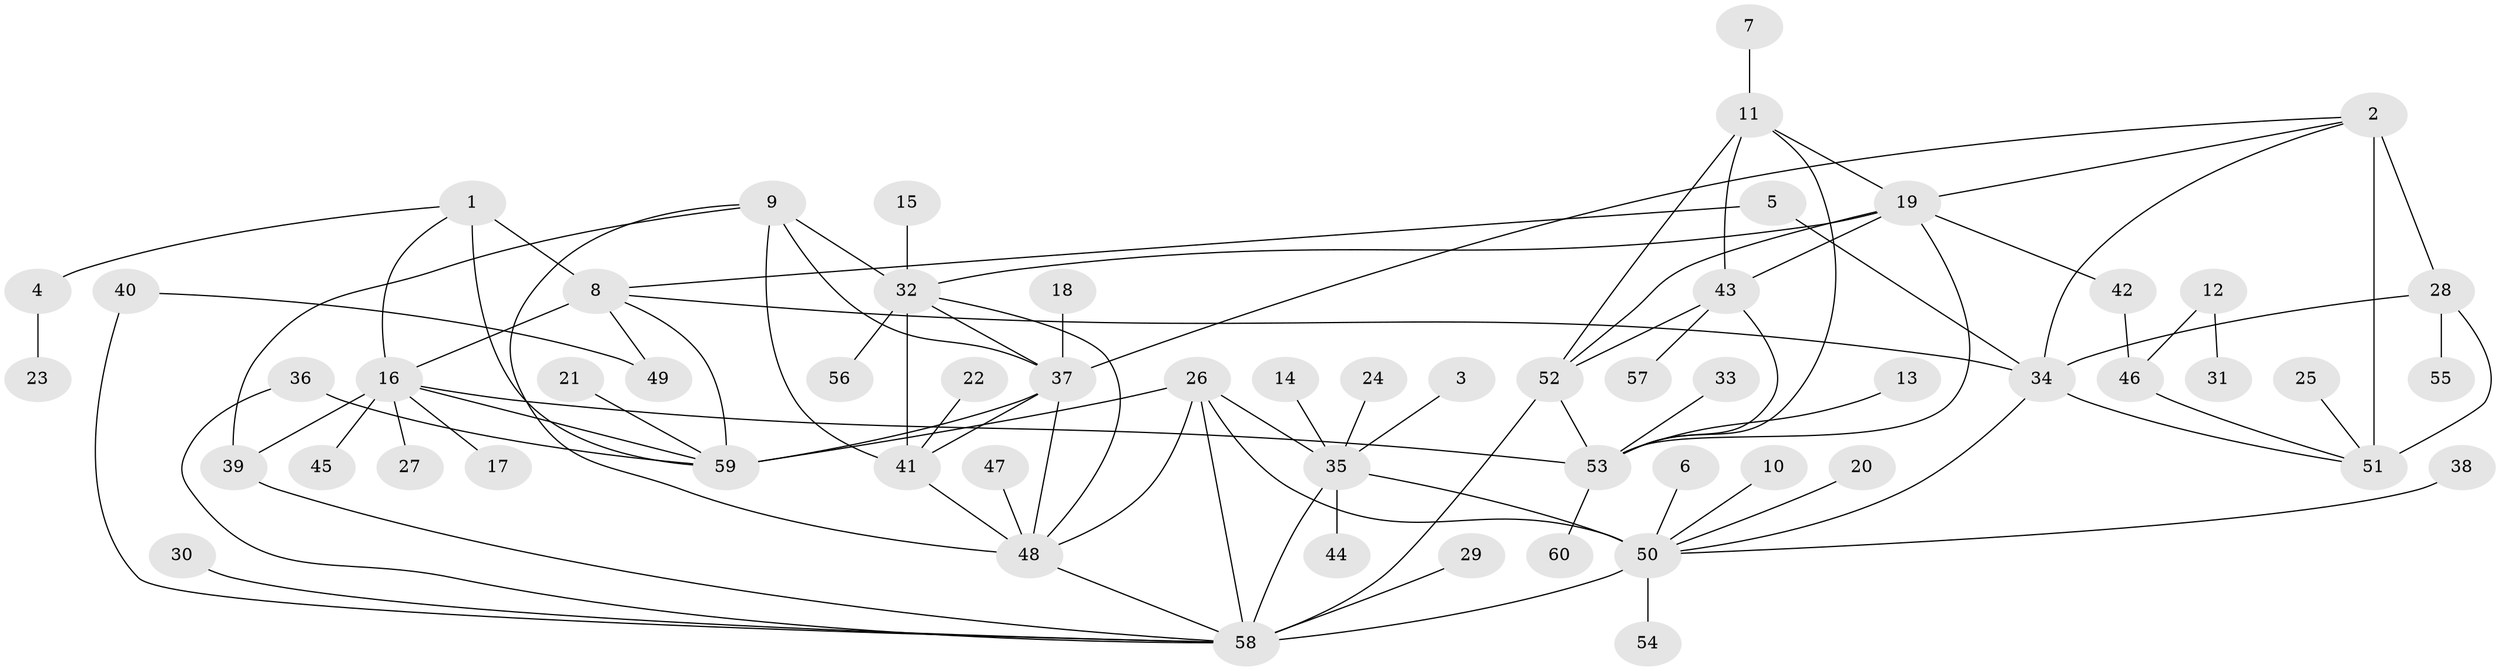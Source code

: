 // original degree distribution, {8: 0.06666666666666667, 6: 0.03333333333333333, 11: 0.016666666666666666, 12: 0.016666666666666666, 5: 0.041666666666666664, 7: 0.03333333333333333, 14: 0.008333333333333333, 9: 0.016666666666666666, 10: 0.025, 1: 0.575, 3: 0.03333333333333333, 2: 0.125, 4: 0.008333333333333333}
// Generated by graph-tools (version 1.1) at 2025/02/03/09/25 03:02:51]
// undirected, 60 vertices, 93 edges
graph export_dot {
graph [start="1"]
  node [color=gray90,style=filled];
  1;
  2;
  3;
  4;
  5;
  6;
  7;
  8;
  9;
  10;
  11;
  12;
  13;
  14;
  15;
  16;
  17;
  18;
  19;
  20;
  21;
  22;
  23;
  24;
  25;
  26;
  27;
  28;
  29;
  30;
  31;
  32;
  33;
  34;
  35;
  36;
  37;
  38;
  39;
  40;
  41;
  42;
  43;
  44;
  45;
  46;
  47;
  48;
  49;
  50;
  51;
  52;
  53;
  54;
  55;
  56;
  57;
  58;
  59;
  60;
  1 -- 4 [weight=1.0];
  1 -- 8 [weight=3.0];
  1 -- 16 [weight=1.0];
  1 -- 59 [weight=1.0];
  2 -- 19 [weight=1.0];
  2 -- 28 [weight=2.0];
  2 -- 34 [weight=2.0];
  2 -- 37 [weight=1.0];
  2 -- 51 [weight=4.0];
  3 -- 35 [weight=1.0];
  4 -- 23 [weight=1.0];
  5 -- 8 [weight=1.0];
  5 -- 34 [weight=1.0];
  6 -- 50 [weight=1.0];
  7 -- 11 [weight=1.0];
  8 -- 16 [weight=3.0];
  8 -- 34 [weight=1.0];
  8 -- 49 [weight=1.0];
  8 -- 59 [weight=3.0];
  9 -- 32 [weight=2.0];
  9 -- 37 [weight=2.0];
  9 -- 39 [weight=1.0];
  9 -- 41 [weight=2.0];
  9 -- 48 [weight=2.0];
  10 -- 50 [weight=1.0];
  11 -- 19 [weight=2.0];
  11 -- 43 [weight=2.0];
  11 -- 52 [weight=2.0];
  11 -- 53 [weight=2.0];
  12 -- 31 [weight=1.0];
  12 -- 46 [weight=1.0];
  13 -- 53 [weight=1.0];
  14 -- 35 [weight=1.0];
  15 -- 32 [weight=1.0];
  16 -- 17 [weight=1.0];
  16 -- 27 [weight=1.0];
  16 -- 39 [weight=1.0];
  16 -- 45 [weight=1.0];
  16 -- 53 [weight=1.0];
  16 -- 59 [weight=1.0];
  18 -- 37 [weight=1.0];
  19 -- 32 [weight=1.0];
  19 -- 42 [weight=1.0];
  19 -- 43 [weight=1.0];
  19 -- 52 [weight=1.0];
  19 -- 53 [weight=1.0];
  20 -- 50 [weight=1.0];
  21 -- 59 [weight=1.0];
  22 -- 41 [weight=1.0];
  24 -- 35 [weight=1.0];
  25 -- 51 [weight=1.0];
  26 -- 35 [weight=2.0];
  26 -- 48 [weight=1.0];
  26 -- 50 [weight=2.0];
  26 -- 58 [weight=1.0];
  26 -- 59 [weight=1.0];
  28 -- 34 [weight=1.0];
  28 -- 51 [weight=2.0];
  28 -- 55 [weight=1.0];
  29 -- 58 [weight=1.0];
  30 -- 58 [weight=1.0];
  32 -- 37 [weight=1.0];
  32 -- 41 [weight=1.0];
  32 -- 48 [weight=1.0];
  32 -- 56 [weight=1.0];
  33 -- 53 [weight=1.0];
  34 -- 50 [weight=1.0];
  34 -- 51 [weight=2.0];
  35 -- 44 [weight=1.0];
  35 -- 50 [weight=4.0];
  35 -- 58 [weight=2.0];
  36 -- 58 [weight=1.0];
  36 -- 59 [weight=1.0];
  37 -- 41 [weight=1.0];
  37 -- 48 [weight=1.0];
  37 -- 59 [weight=1.0];
  38 -- 50 [weight=1.0];
  39 -- 58 [weight=1.0];
  40 -- 49 [weight=1.0];
  40 -- 58 [weight=1.0];
  41 -- 48 [weight=1.0];
  42 -- 46 [weight=1.0];
  43 -- 52 [weight=1.0];
  43 -- 53 [weight=1.0];
  43 -- 57 [weight=1.0];
  46 -- 51 [weight=1.0];
  47 -- 48 [weight=1.0];
  48 -- 58 [weight=1.0];
  50 -- 54 [weight=1.0];
  50 -- 58 [weight=2.0];
  52 -- 53 [weight=1.0];
  52 -- 58 [weight=1.0];
  53 -- 60 [weight=1.0];
}
